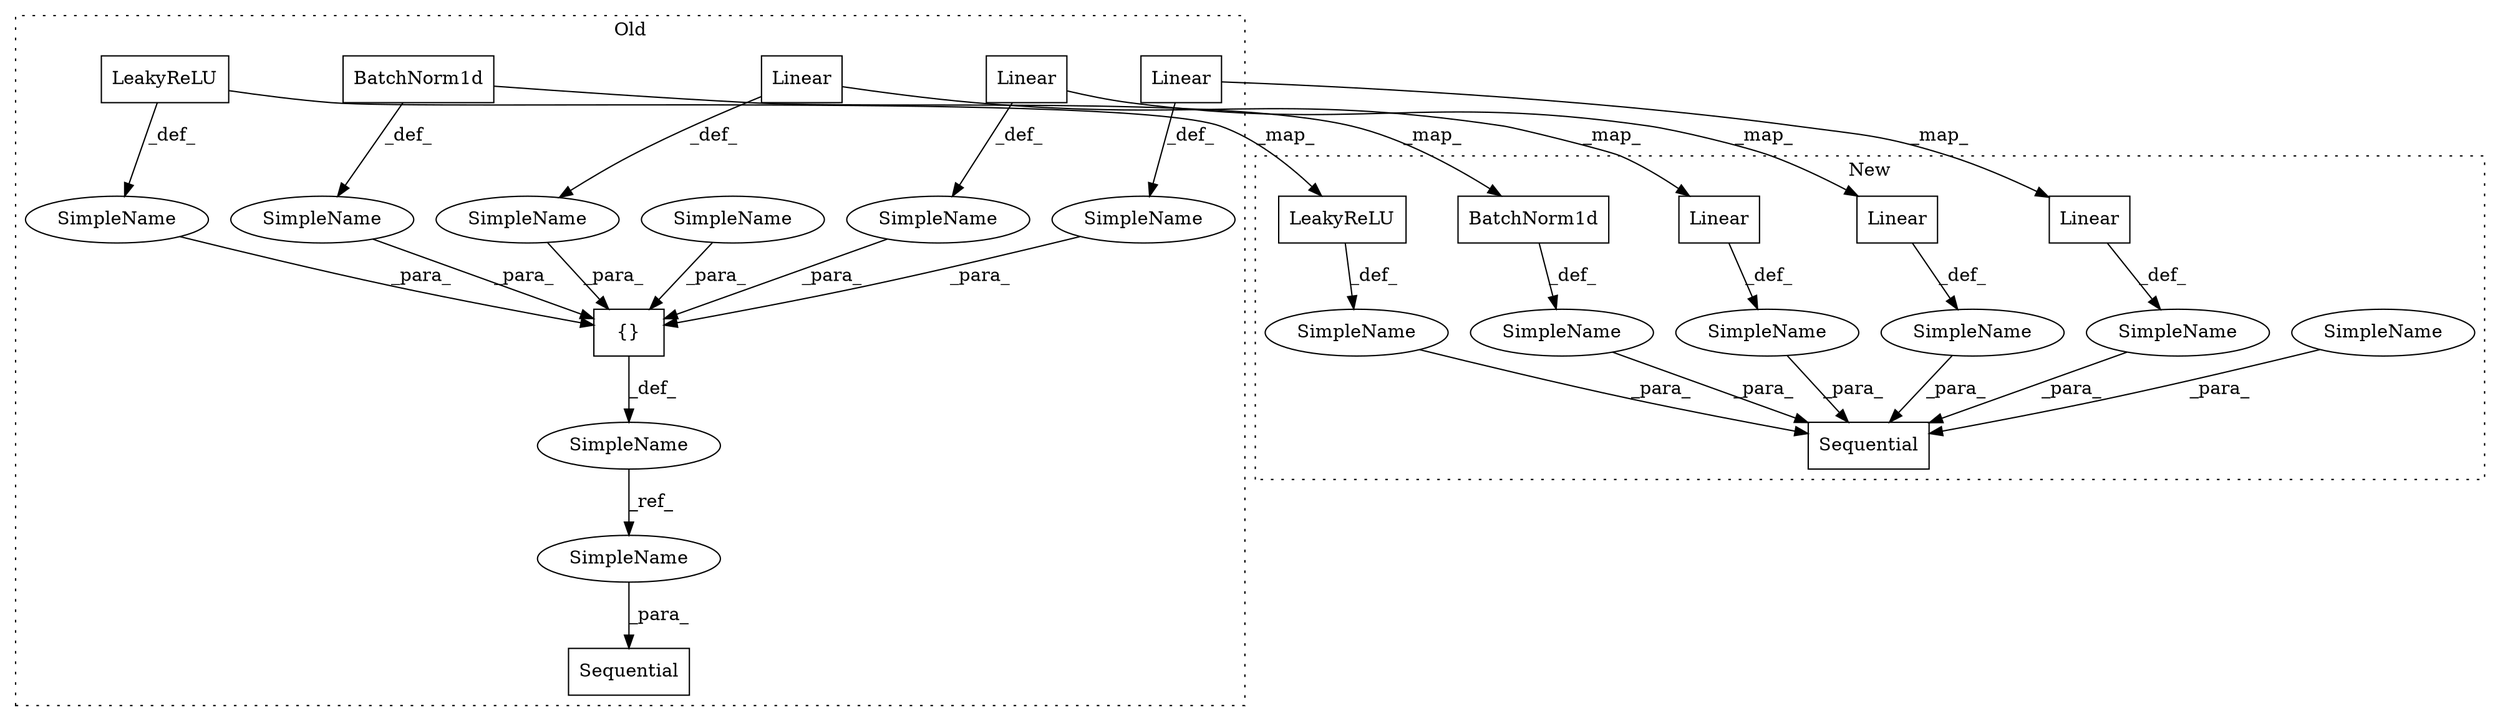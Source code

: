 digraph G {
subgraph cluster0 {
1 [label="BatchNorm1d" a="32" s="1963,1978" l="12,1" shape="box"];
5 [label="SimpleName" a="42" s="1845" l="6" shape="ellipse"];
6 [label="Sequential" a="32" s="2071,2088" l="11,1" shape="box"];
7 [label="{}" a="4" s="1861,2044" l="1,1" shape="box"];
8 [label="Linear" a="32" s="1871,1898" l="7,1" shape="box"];
10 [label="SimpleName" a="42" s="" l="" shape="ellipse"];
11 [label="Linear" a="32" s="1938,1952" l="7,1" shape="box"];
13 [label="SimpleName" a="42" s="" l="" shape="ellipse"];
14 [label="Linear" a="32" s="2018,2043" l="7,1" shape="box"];
18 [label="SimpleName" a="42" s="" l="" shape="ellipse"];
19 [label="SimpleName" a="42" s="" l="" shape="ellipse"];
21 [label="SimpleName" a="42" s="" l="" shape="ellipse"];
22 [label="SimpleName" a="42" s="" l="" shape="ellipse"];
26 [label="LeakyReLU" a="32" s="1989,2007" l="10,1" shape="box"];
27 [label="SimpleName" a="42" s="2082" l="6" shape="ellipse"];
label = "Old";
style="dotted";
}
subgraph cluster1 {
2 [label="BatchNorm1d" a="32" s="1959,1974" l="12,1" shape="box"];
3 [label="SimpleName" a="42" s="" l="" shape="ellipse"];
4 [label="Sequential" a="32" s="1847,2040" l="11,1" shape="box"];
9 [label="Linear" a="32" s="1867,1894" l="7,1" shape="box"];
12 [label="Linear" a="32" s="1934,1948" l="7,1" shape="box"];
15 [label="Linear" a="32" s="2014,2039" l="7,1" shape="box"];
16 [label="SimpleName" a="42" s="" l="" shape="ellipse"];
17 [label="SimpleName" a="42" s="" l="" shape="ellipse"];
20 [label="SimpleName" a="42" s="" l="" shape="ellipse"];
23 [label="SimpleName" a="42" s="" l="" shape="ellipse"];
24 [label="SimpleName" a="42" s="" l="" shape="ellipse"];
25 [label="LeakyReLU" a="32" s="1985,2003" l="10,1" shape="box"];
label = "New";
style="dotted";
}
1 -> 2 [label="_map_"];
1 -> 10 [label="_def_"];
2 -> 3 [label="_def_"];
3 -> 4 [label="_para_"];
5 -> 27 [label="_ref_"];
7 -> 5 [label="_def_"];
8 -> 21 [label="_def_"];
8 -> 9 [label="_map_"];
9 -> 16 [label="_def_"];
10 -> 7 [label="_para_"];
11 -> 19 [label="_def_"];
11 -> 12 [label="_map_"];
12 -> 20 [label="_def_"];
13 -> 7 [label="_para_"];
14 -> 15 [label="_map_"];
14 -> 13 [label="_def_"];
15 -> 17 [label="_def_"];
16 -> 4 [label="_para_"];
17 -> 4 [label="_para_"];
18 -> 7 [label="_para_"];
19 -> 7 [label="_para_"];
20 -> 4 [label="_para_"];
21 -> 7 [label="_para_"];
22 -> 7 [label="_para_"];
23 -> 4 [label="_para_"];
24 -> 4 [label="_para_"];
25 -> 24 [label="_def_"];
26 -> 18 [label="_def_"];
26 -> 25 [label="_map_"];
27 -> 6 [label="_para_"];
}